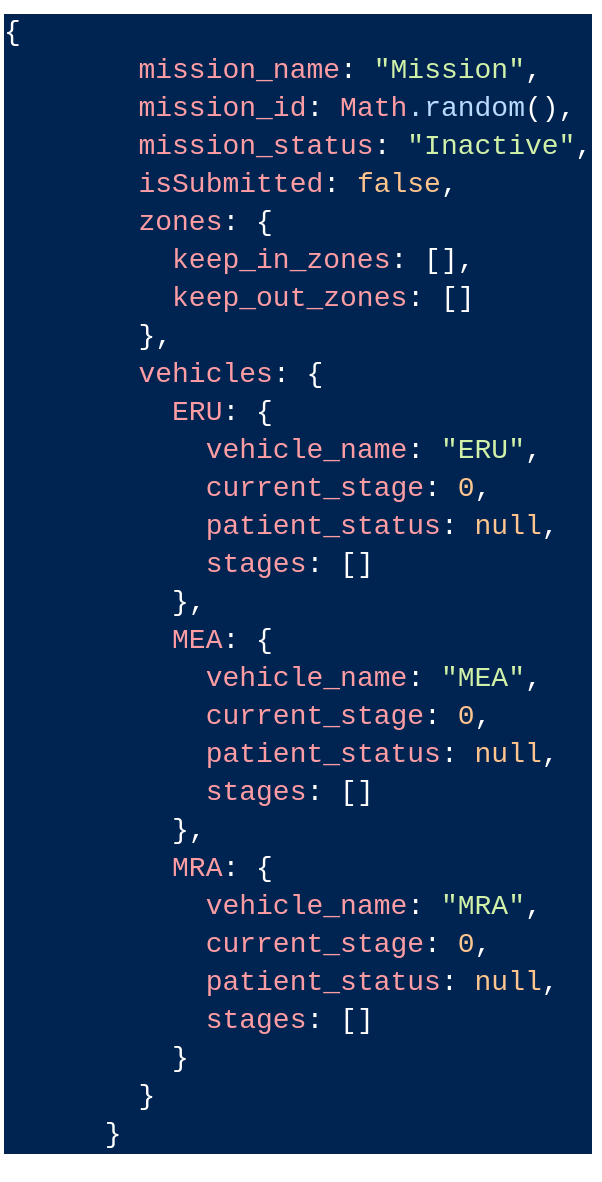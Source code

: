 <mxfile version="26.1.1">
  <diagram name="Page-1" id="DHxodrwtwDE0llLIu0rz">
    <mxGraphModel grid="1" page="1" gridSize="10" guides="1" tooltips="1" connect="1" arrows="1" fold="1" pageScale="1" pageWidth="850" pageHeight="1100" math="0" shadow="0">
      <root>
        <mxCell id="0" />
        <mxCell id="1" parent="0" />
        <mxCell id="nDxzsnTNhKEraXrghMvO-1" value="&lt;div style=&quot;color: #ffffff;background-color: #002451;font-family: Monocraft, Consolas, &#39;Courier New&#39;, monospace;font-weight: normal;font-size: 14px;line-height: 19px;white-space: pre;&quot;&gt;&lt;div&gt;&lt;span style=&quot;color: #ffffff;&quot;&gt;{&lt;/span&gt;&lt;/div&gt;&lt;div&gt;&lt;span style=&quot;color: #ffffff;&quot;&gt;&amp;nbsp; &amp;nbsp; &amp;nbsp; &amp;nbsp; &lt;/span&gt;&lt;span style=&quot;color: #ff9da4;&quot;&gt;mission_name&lt;/span&gt;&lt;span style=&quot;color: #ffffff;&quot;&gt;: &lt;/span&gt;&lt;span style=&quot;color: #d1f1a9;&quot;&gt;&quot;Mission&quot;&lt;/span&gt;&lt;span style=&quot;color: #ffffff;&quot;&gt;,&lt;/span&gt;&lt;/div&gt;&lt;div&gt;&lt;span style=&quot;color: #ffffff;&quot;&gt;&amp;nbsp; &amp;nbsp; &amp;nbsp; &amp;nbsp; &lt;/span&gt;&lt;span style=&quot;color: #ff9da4;&quot;&gt;mission_id&lt;/span&gt;&lt;span style=&quot;color: #ffffff;&quot;&gt;: &lt;/span&gt;&lt;span style=&quot;color: #ff9da4;&quot;&gt;Math&lt;/span&gt;&lt;span style=&quot;color: #bbdaff;&quot;&gt;.&lt;/span&gt;&lt;span style=&quot;color: #bbdaff;&quot;&gt;random&lt;/span&gt;&lt;span style=&quot;color: #ffffff;&quot;&gt;(),&lt;/span&gt;&lt;/div&gt;&lt;div&gt;&lt;span style=&quot;color: #ffffff;&quot;&gt;&amp;nbsp; &amp;nbsp; &amp;nbsp; &amp;nbsp; &lt;/span&gt;&lt;span style=&quot;color: #ff9da4;&quot;&gt;mission_status&lt;/span&gt;&lt;span style=&quot;color: #ffffff;&quot;&gt;: &lt;/span&gt;&lt;span style=&quot;color: #d1f1a9;&quot;&gt;&quot;Inactive&quot;&lt;/span&gt;&lt;span style=&quot;color: #ffffff;&quot;&gt;,&lt;/span&gt;&lt;/div&gt;&lt;div&gt;&lt;span style=&quot;color: #ffffff;&quot;&gt;&amp;nbsp; &amp;nbsp; &amp;nbsp; &amp;nbsp; &lt;/span&gt;&lt;span style=&quot;color: #ff9da4;&quot;&gt;isSubmitted&lt;/span&gt;&lt;span style=&quot;color: #ffffff;&quot;&gt;: &lt;/span&gt;&lt;span style=&quot;color: #ffc58f;&quot;&gt;false&lt;/span&gt;&lt;span style=&quot;color: #ffffff;&quot;&gt;,&lt;/span&gt;&lt;/div&gt;&lt;div&gt;&lt;span style=&quot;color: #ffffff;&quot;&gt;&amp;nbsp; &amp;nbsp; &amp;nbsp; &amp;nbsp; &lt;/span&gt;&lt;span style=&quot;color: #ff9da4;&quot;&gt;zones&lt;/span&gt;&lt;span style=&quot;color: #ffffff;&quot;&gt;: {&lt;/span&gt;&lt;/div&gt;&lt;div&gt;&lt;span style=&quot;color: #ffffff;&quot;&gt;&amp;nbsp; &amp;nbsp; &amp;nbsp; &amp;nbsp; &amp;nbsp; &lt;/span&gt;&lt;span style=&quot;color: #ff9da4;&quot;&gt;keep_in_zones&lt;/span&gt;&lt;span style=&quot;color: #ffffff;&quot;&gt;: [],&lt;/span&gt;&lt;/div&gt;&lt;div&gt;&lt;span style=&quot;color: #ffffff;&quot;&gt;&amp;nbsp; &amp;nbsp; &amp;nbsp; &amp;nbsp; &amp;nbsp; &lt;/span&gt;&lt;span style=&quot;color: #ff9da4;&quot;&gt;keep_out_zones&lt;/span&gt;&lt;span style=&quot;color: #ffffff;&quot;&gt;: []&lt;/span&gt;&lt;/div&gt;&lt;div&gt;&lt;span style=&quot;color: #ffffff;&quot;&gt;&amp;nbsp; &amp;nbsp; &amp;nbsp; &amp;nbsp; },&lt;/span&gt;&lt;/div&gt;&lt;div&gt;&lt;span style=&quot;color: #ffffff;&quot;&gt;&amp;nbsp; &amp;nbsp; &amp;nbsp; &amp;nbsp; &lt;/span&gt;&lt;span style=&quot;color: #ff9da4;&quot;&gt;vehicles&lt;/span&gt;&lt;span style=&quot;color: #ffffff;&quot;&gt;: {&lt;/span&gt;&lt;/div&gt;&lt;div&gt;&lt;span style=&quot;color: #ffffff;&quot;&gt;&amp;nbsp; &amp;nbsp; &amp;nbsp; &amp;nbsp; &amp;nbsp; &lt;/span&gt;&lt;span style=&quot;color: #ff9da4;&quot;&gt;ERU&lt;/span&gt;&lt;span style=&quot;color: #ffffff;&quot;&gt;: {&lt;/span&gt;&lt;/div&gt;&lt;div&gt;&lt;span style=&quot;color: #ffffff;&quot;&gt;&amp;nbsp; &amp;nbsp; &amp;nbsp; &amp;nbsp; &amp;nbsp; &amp;nbsp; &lt;/span&gt;&lt;span style=&quot;color: #ff9da4;&quot;&gt;vehicle_name&lt;/span&gt;&lt;span style=&quot;color: #ffffff;&quot;&gt;: &lt;/span&gt;&lt;span style=&quot;color: #d1f1a9;&quot;&gt;&quot;ERU&quot;&lt;/span&gt;&lt;span style=&quot;color: #ffffff;&quot;&gt;,&lt;/span&gt;&lt;/div&gt;&lt;div&gt;&lt;span style=&quot;color: #ffffff;&quot;&gt;&amp;nbsp; &amp;nbsp; &amp;nbsp; &amp;nbsp; &amp;nbsp; &amp;nbsp; &lt;/span&gt;&lt;span style=&quot;color: #ff9da4;&quot;&gt;current_stage&lt;/span&gt;&lt;span style=&quot;color: #ffffff;&quot;&gt;: &lt;/span&gt;&lt;span style=&quot;color: #ffc58f;&quot;&gt;0&lt;/span&gt;&lt;span style=&quot;color: #ffffff;&quot;&gt;,&lt;/span&gt;&lt;/div&gt;&lt;div&gt;&lt;span style=&quot;color: #ffffff;&quot;&gt;&amp;nbsp; &amp;nbsp; &amp;nbsp; &amp;nbsp; &amp;nbsp; &amp;nbsp; &lt;/span&gt;&lt;span style=&quot;color: #ff9da4;&quot;&gt;patient_status&lt;/span&gt;&lt;span style=&quot;color: #ffffff;&quot;&gt;: &lt;/span&gt;&lt;span style=&quot;color: #ffc58f;&quot;&gt;null&lt;/span&gt;&lt;span style=&quot;color: #ffffff;&quot;&gt;,&lt;/span&gt;&lt;/div&gt;&lt;div&gt;&lt;span style=&quot;color: #ffffff;&quot;&gt;&amp;nbsp; &amp;nbsp; &amp;nbsp; &amp;nbsp; &amp;nbsp; &amp;nbsp; &lt;/span&gt;&lt;span style=&quot;color: #ff9da4;&quot;&gt;stages&lt;/span&gt;&lt;span style=&quot;color: #ffffff;&quot;&gt;: []&lt;/span&gt;&lt;/div&gt;&lt;div&gt;&lt;span style=&quot;color: #ffffff;&quot;&gt;&amp;nbsp; &amp;nbsp; &amp;nbsp; &amp;nbsp; &amp;nbsp; },&lt;/span&gt;&lt;/div&gt;&lt;div&gt;&lt;span style=&quot;color: #ffffff;&quot;&gt;&amp;nbsp; &amp;nbsp; &amp;nbsp; &amp;nbsp; &amp;nbsp; &lt;/span&gt;&lt;span style=&quot;color: #ff9da4;&quot;&gt;MEA&lt;/span&gt;&lt;span style=&quot;color: #ffffff;&quot;&gt;: {&lt;/span&gt;&lt;/div&gt;&lt;div&gt;&lt;span style=&quot;color: #ffffff;&quot;&gt;&amp;nbsp; &amp;nbsp; &amp;nbsp; &amp;nbsp; &amp;nbsp; &amp;nbsp; &lt;/span&gt;&lt;span style=&quot;color: #ff9da4;&quot;&gt;vehicle_name&lt;/span&gt;&lt;span style=&quot;color: #ffffff;&quot;&gt;: &lt;/span&gt;&lt;span style=&quot;color: #d1f1a9;&quot;&gt;&quot;MEA&quot;&lt;/span&gt;&lt;span style=&quot;color: #ffffff;&quot;&gt;,&lt;/span&gt;&lt;/div&gt;&lt;div&gt;&lt;span style=&quot;color: #ffffff;&quot;&gt;&amp;nbsp; &amp;nbsp; &amp;nbsp; &amp;nbsp; &amp;nbsp; &amp;nbsp; &lt;/span&gt;&lt;span style=&quot;color: #ff9da4;&quot;&gt;current_stage&lt;/span&gt;&lt;span style=&quot;color: #ffffff;&quot;&gt;: &lt;/span&gt;&lt;span style=&quot;color: #ffc58f;&quot;&gt;0&lt;/span&gt;&lt;span style=&quot;color: #ffffff;&quot;&gt;,&lt;/span&gt;&lt;/div&gt;&lt;div&gt;&lt;span style=&quot;color: #ffffff;&quot;&gt;&amp;nbsp; &amp;nbsp; &amp;nbsp; &amp;nbsp; &amp;nbsp; &amp;nbsp; &lt;/span&gt;&lt;span style=&quot;color: #ff9da4;&quot;&gt;patient_status&lt;/span&gt;&lt;span style=&quot;color: #ffffff;&quot;&gt;: &lt;/span&gt;&lt;span style=&quot;color: #ffc58f;&quot;&gt;null&lt;/span&gt;&lt;span style=&quot;color: #ffffff;&quot;&gt;,&lt;/span&gt;&lt;/div&gt;&lt;div&gt;&lt;span style=&quot;color: #ffffff;&quot;&gt;&amp;nbsp; &amp;nbsp; &amp;nbsp; &amp;nbsp; &amp;nbsp; &amp;nbsp; &lt;/span&gt;&lt;span style=&quot;color: #ff9da4;&quot;&gt;stages&lt;/span&gt;&lt;span style=&quot;color: #ffffff;&quot;&gt;: []&lt;/span&gt;&lt;/div&gt;&lt;div&gt;&lt;span style=&quot;color: #ffffff;&quot;&gt;&amp;nbsp; &amp;nbsp; &amp;nbsp; &amp;nbsp; &amp;nbsp; },&lt;/span&gt;&lt;/div&gt;&lt;div&gt;&lt;span style=&quot;color: #ffffff;&quot;&gt;&amp;nbsp; &amp;nbsp; &amp;nbsp; &amp;nbsp; &amp;nbsp; &lt;/span&gt;&lt;span style=&quot;color: #ff9da4;&quot;&gt;MRA&lt;/span&gt;&lt;span style=&quot;color: #ffffff;&quot;&gt;: {&lt;/span&gt;&lt;/div&gt;&lt;div&gt;&lt;span style=&quot;color: #ffffff;&quot;&gt;&amp;nbsp; &amp;nbsp; &amp;nbsp; &amp;nbsp; &amp;nbsp; &amp;nbsp; &lt;/span&gt;&lt;span style=&quot;color: #ff9da4;&quot;&gt;vehicle_name&lt;/span&gt;&lt;span style=&quot;color: #ffffff;&quot;&gt;: &lt;/span&gt;&lt;span style=&quot;color: #d1f1a9;&quot;&gt;&quot;MRA&quot;&lt;/span&gt;&lt;span style=&quot;color: #ffffff;&quot;&gt;,&lt;/span&gt;&lt;/div&gt;&lt;div&gt;&lt;span style=&quot;color: #ffffff;&quot;&gt;&amp;nbsp; &amp;nbsp; &amp;nbsp; &amp;nbsp; &amp;nbsp; &amp;nbsp; &lt;/span&gt;&lt;span style=&quot;color: #ff9da4;&quot;&gt;current_stage&lt;/span&gt;&lt;span style=&quot;color: #ffffff;&quot;&gt;: &lt;/span&gt;&lt;span style=&quot;color: #ffc58f;&quot;&gt;0&lt;/span&gt;&lt;span style=&quot;color: #ffffff;&quot;&gt;,&lt;/span&gt;&lt;/div&gt;&lt;div&gt;&lt;span style=&quot;color: #ffffff;&quot;&gt;&amp;nbsp; &amp;nbsp; &amp;nbsp; &amp;nbsp; &amp;nbsp; &amp;nbsp; &lt;/span&gt;&lt;span style=&quot;color: #ff9da4;&quot;&gt;patient_status&lt;/span&gt;&lt;span style=&quot;color: #ffffff;&quot;&gt;: &lt;/span&gt;&lt;span style=&quot;color: #ffc58f;&quot;&gt;null&lt;/span&gt;&lt;span style=&quot;color: #ffffff;&quot;&gt;,&lt;/span&gt;&lt;/div&gt;&lt;div&gt;&lt;span style=&quot;color: #ffffff;&quot;&gt;&amp;nbsp; &amp;nbsp; &amp;nbsp; &amp;nbsp; &amp;nbsp; &amp;nbsp; &lt;/span&gt;&lt;span style=&quot;color: #ff9da4;&quot;&gt;stages&lt;/span&gt;&lt;span style=&quot;color: #ffffff;&quot;&gt;: []&lt;/span&gt;&lt;/div&gt;&lt;div&gt;&lt;span style=&quot;color: #ffffff;&quot;&gt;&amp;nbsp; &amp;nbsp; &amp;nbsp; &amp;nbsp; &amp;nbsp; }&lt;/span&gt;&lt;/div&gt;&lt;div&gt;&lt;span style=&quot;color: #ffffff;&quot;&gt;&amp;nbsp; &amp;nbsp; &amp;nbsp; &amp;nbsp; }&lt;/span&gt;&lt;/div&gt;&lt;div&gt;&lt;span style=&quot;color: #ffffff;&quot;&gt;&amp;nbsp; &amp;nbsp; &amp;nbsp; }&lt;/span&gt;&lt;/div&gt;&lt;/div&gt;" style="text;whiteSpace=wrap;html=1;" vertex="1" parent="1">
          <mxGeometry x="60" y="70" width="300" height="590" as="geometry" />
        </mxCell>
      </root>
    </mxGraphModel>
  </diagram>
</mxfile>
